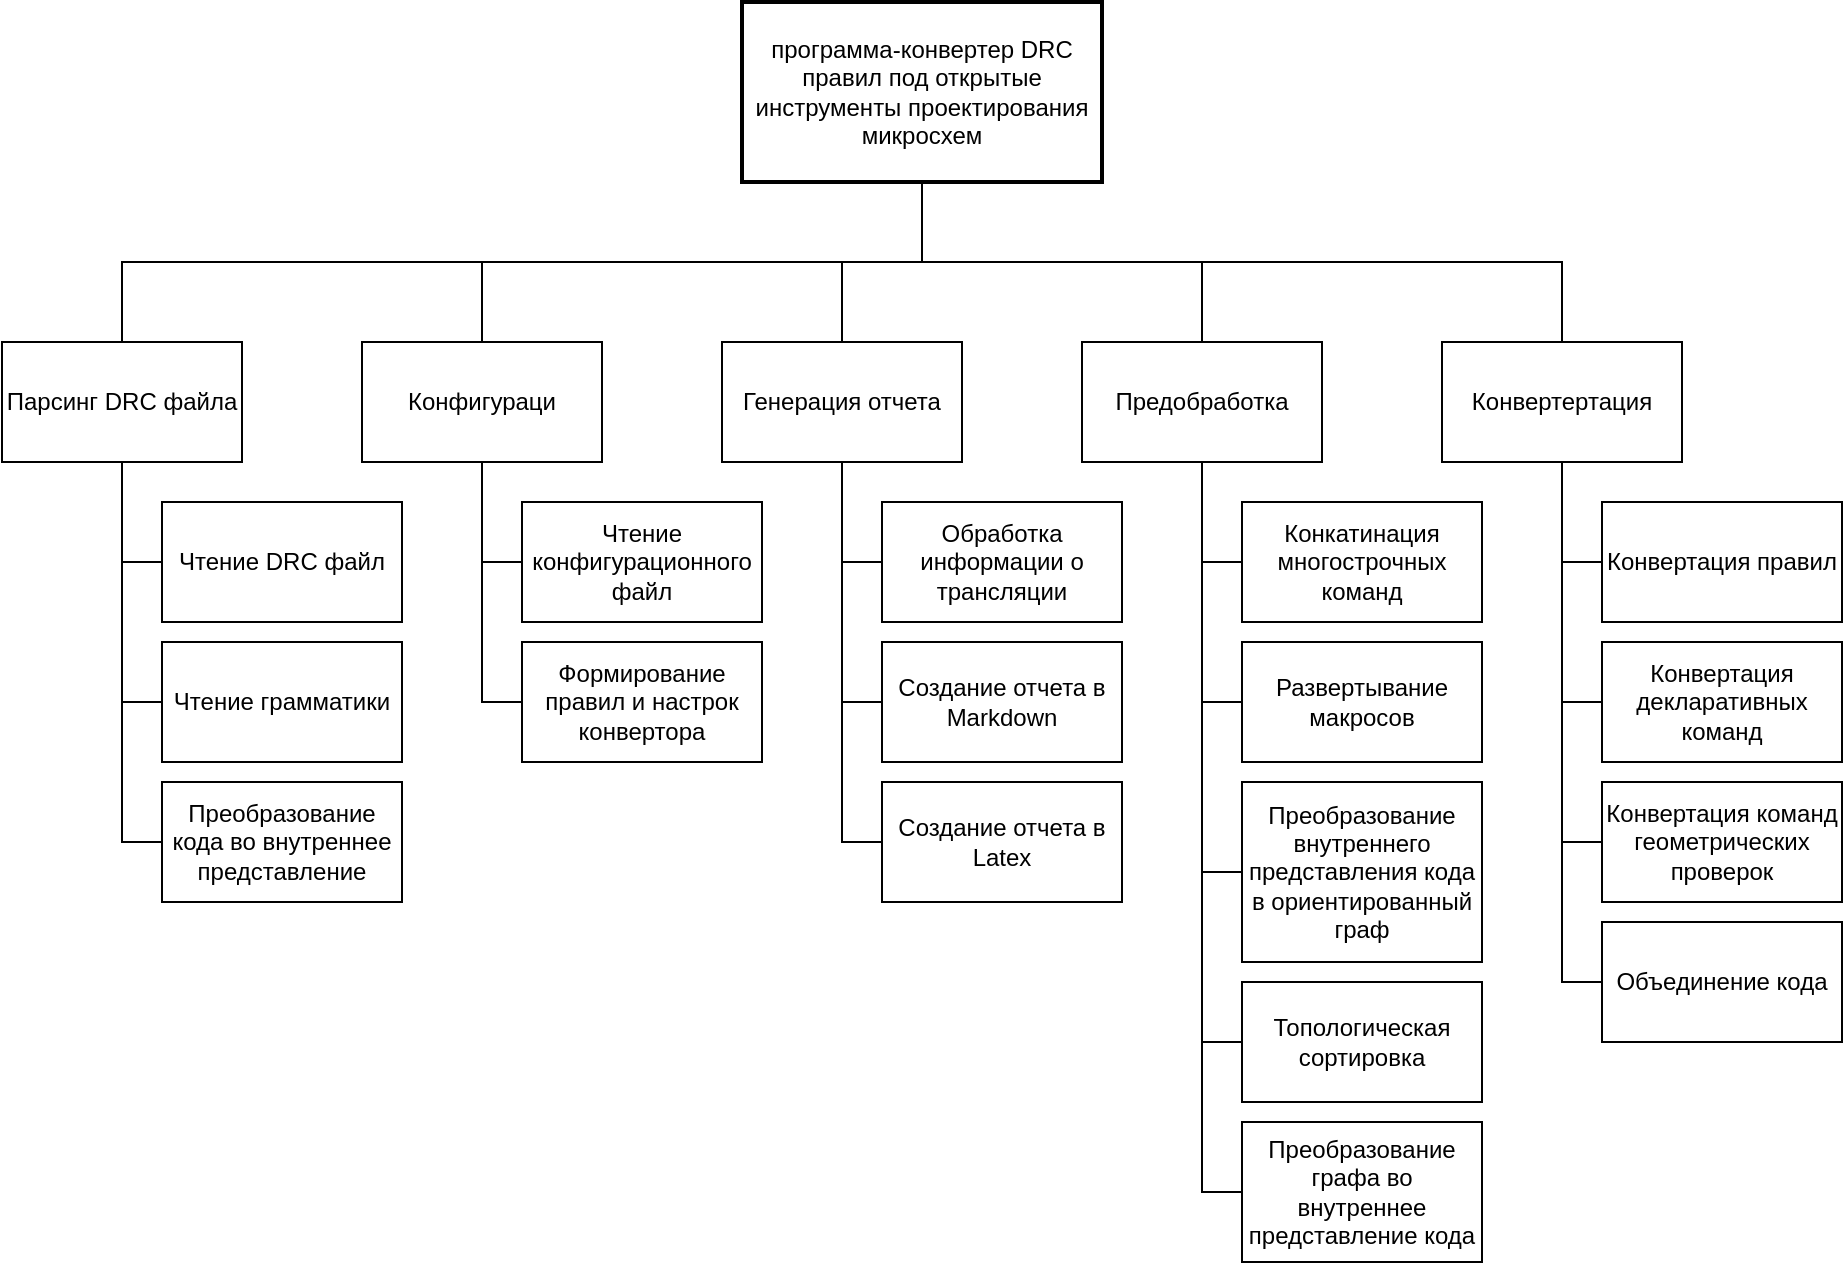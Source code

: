 <mxfile version="24.7.16">
  <diagram name="Page-1" id="e0XqFPI_52V29iFqMkXk">
    <mxGraphModel dx="989" dy="554" grid="1" gridSize="10" guides="1" tooltips="1" connect="1" arrows="1" fold="1" page="1" pageScale="1" pageWidth="850" pageHeight="1100" math="0" shadow="0">
      <root>
        <mxCell id="0" />
        <mxCell id="1" parent="0" />
        <mxCell id="KlwStPwq0No8mdk8fWOJ-48" style="edgeStyle=orthogonalEdgeStyle;rounded=0;orthogonalLoop=1;jettySize=auto;html=1;entryX=0.5;entryY=0;entryDx=0;entryDy=0;endArrow=none;endFill=0;" edge="1" parent="1" source="2" target="KlwStPwq0No8mdk8fWOJ-43">
          <mxGeometry relative="1" as="geometry">
            <Array as="points">
              <mxPoint x="460" y="200" />
              <mxPoint x="60" y="200" />
            </Array>
          </mxGeometry>
        </mxCell>
        <mxCell id="KlwStPwq0No8mdk8fWOJ-49" style="edgeStyle=orthogonalEdgeStyle;rounded=0;orthogonalLoop=1;jettySize=auto;html=1;endArrow=none;endFill=0;" edge="1" parent="1" source="2" target="KlwStPwq0No8mdk8fWOJ-29">
          <mxGeometry relative="1" as="geometry">
            <Array as="points">
              <mxPoint x="460" y="200" />
              <mxPoint x="240" y="200" />
            </Array>
          </mxGeometry>
        </mxCell>
        <mxCell id="KlwStPwq0No8mdk8fWOJ-50" style="edgeStyle=orthogonalEdgeStyle;rounded=0;orthogonalLoop=1;jettySize=auto;html=1;entryX=0.5;entryY=0;entryDx=0;entryDy=0;endArrow=none;endFill=0;" edge="1" parent="1" source="2" target="KlwStPwq0No8mdk8fWOJ-24">
          <mxGeometry relative="1" as="geometry" />
        </mxCell>
        <mxCell id="KlwStPwq0No8mdk8fWOJ-51" style="edgeStyle=orthogonalEdgeStyle;rounded=0;orthogonalLoop=1;jettySize=auto;html=1;endArrow=none;endFill=0;" edge="1" parent="1" source="2" target="s5qmRsjf_wKCGQcigVqG-5">
          <mxGeometry relative="1" as="geometry" />
        </mxCell>
        <mxCell id="KlwStPwq0No8mdk8fWOJ-52" style="edgeStyle=orthogonalEdgeStyle;rounded=0;orthogonalLoop=1;jettySize=auto;html=1;endArrow=none;endFill=0;" edge="1" parent="1" source="2" target="s5qmRsjf_wKCGQcigVqG-4">
          <mxGeometry relative="1" as="geometry">
            <Array as="points">
              <mxPoint x="460" y="200" />
              <mxPoint x="780" y="200" />
            </Array>
          </mxGeometry>
        </mxCell>
        <mxCell id="2" value="программа-конвертер DRC правил под открытые инструменты проектирования микросхем" style="whiteSpace=wrap;strokeWidth=2;" parent="1" vertex="1">
          <mxGeometry x="370" y="70" width="180" height="90" as="geometry" />
        </mxCell>
        <mxCell id="KlwStPwq0No8mdk8fWOJ-19" style="edgeStyle=orthogonalEdgeStyle;rounded=0;orthogonalLoop=1;jettySize=auto;html=1;entryX=0;entryY=0.5;entryDx=0;entryDy=0;endArrow=none;endFill=0;" edge="1" parent="1" source="s5qmRsjf_wKCGQcigVqG-4" target="KlwStPwq0No8mdk8fWOJ-16">
          <mxGeometry relative="1" as="geometry" />
        </mxCell>
        <mxCell id="KlwStPwq0No8mdk8fWOJ-20" style="edgeStyle=orthogonalEdgeStyle;rounded=0;orthogonalLoop=1;jettySize=auto;html=1;entryX=0;entryY=0.5;entryDx=0;entryDy=0;endArrow=none;endFill=0;" edge="1" parent="1" source="s5qmRsjf_wKCGQcigVqG-4" target="KlwStPwq0No8mdk8fWOJ-14">
          <mxGeometry relative="1" as="geometry" />
        </mxCell>
        <mxCell id="KlwStPwq0No8mdk8fWOJ-21" style="edgeStyle=orthogonalEdgeStyle;rounded=0;orthogonalLoop=1;jettySize=auto;html=1;entryX=0;entryY=0.5;entryDx=0;entryDy=0;endArrow=none;endFill=0;" edge="1" parent="1" source="s5qmRsjf_wKCGQcigVqG-4" target="KlwStPwq0No8mdk8fWOJ-15">
          <mxGeometry relative="1" as="geometry" />
        </mxCell>
        <mxCell id="KlwStPwq0No8mdk8fWOJ-22" style="edgeStyle=orthogonalEdgeStyle;rounded=0;orthogonalLoop=1;jettySize=auto;html=1;entryX=0;entryY=0.5;entryDx=0;entryDy=0;endArrow=none;endFill=0;" edge="1" parent="1" source="s5qmRsjf_wKCGQcigVqG-4" target="KlwStPwq0No8mdk8fWOJ-17">
          <mxGeometry relative="1" as="geometry" />
        </mxCell>
        <mxCell id="s5qmRsjf_wKCGQcigVqG-4" value="Конвертертация" style="rounded=0;whiteSpace=wrap;html=1;" parent="1" vertex="1">
          <mxGeometry x="720" y="240" width="120" height="60" as="geometry" />
        </mxCell>
        <mxCell id="KlwStPwq0No8mdk8fWOJ-9" value="" style="edgeStyle=orthogonalEdgeStyle;rounded=0;orthogonalLoop=1;jettySize=auto;html=1;entryX=0;entryY=0.5;entryDx=0;entryDy=0;endArrow=none;endFill=0;" edge="1" parent="1" source="s5qmRsjf_wKCGQcigVqG-5" target="KlwStPwq0No8mdk8fWOJ-4">
          <mxGeometry relative="1" as="geometry" />
        </mxCell>
        <mxCell id="KlwStPwq0No8mdk8fWOJ-10" style="edgeStyle=orthogonalEdgeStyle;rounded=0;orthogonalLoop=1;jettySize=auto;html=1;entryX=0;entryY=0.5;entryDx=0;entryDy=0;endArrow=none;endFill=0;" edge="1" parent="1" source="s5qmRsjf_wKCGQcigVqG-5" target="KlwStPwq0No8mdk8fWOJ-5">
          <mxGeometry relative="1" as="geometry" />
        </mxCell>
        <mxCell id="KlwStPwq0No8mdk8fWOJ-11" style="edgeStyle=orthogonalEdgeStyle;rounded=0;orthogonalLoop=1;jettySize=auto;html=1;entryX=0;entryY=0.5;entryDx=0;entryDy=0;endArrow=none;endFill=0;" edge="1" parent="1" source="s5qmRsjf_wKCGQcigVqG-5" target="KlwStPwq0No8mdk8fWOJ-6">
          <mxGeometry relative="1" as="geometry" />
        </mxCell>
        <mxCell id="KlwStPwq0No8mdk8fWOJ-12" style="edgeStyle=orthogonalEdgeStyle;rounded=0;orthogonalLoop=1;jettySize=auto;html=1;entryX=0;entryY=0.5;entryDx=0;entryDy=0;endArrow=none;endFill=0;" edge="1" parent="1" source="s5qmRsjf_wKCGQcigVqG-5" target="KlwStPwq0No8mdk8fWOJ-7">
          <mxGeometry relative="1" as="geometry" />
        </mxCell>
        <mxCell id="KlwStPwq0No8mdk8fWOJ-13" style="edgeStyle=orthogonalEdgeStyle;rounded=0;orthogonalLoop=1;jettySize=auto;html=1;entryX=0;entryY=0.5;entryDx=0;entryDy=0;endArrow=none;endFill=0;" edge="1" parent="1" source="s5qmRsjf_wKCGQcigVqG-5" target="KlwStPwq0No8mdk8fWOJ-8">
          <mxGeometry relative="1" as="geometry" />
        </mxCell>
        <mxCell id="s5qmRsjf_wKCGQcigVqG-5" value="Предобработка" style="rounded=0;whiteSpace=wrap;html=1;" parent="1" vertex="1">
          <mxGeometry x="540" y="240" width="120" height="60" as="geometry" />
        </mxCell>
        <mxCell id="KlwStPwq0No8mdk8fWOJ-4" value="Конкатинация многострочных команд" style="rounded=0;whiteSpace=wrap;html=1;" vertex="1" parent="1">
          <mxGeometry x="620" y="320" width="120" height="60" as="geometry" />
        </mxCell>
        <mxCell id="KlwStPwq0No8mdk8fWOJ-5" value="Развертывание макросов" style="rounded=0;whiteSpace=wrap;html=1;" vertex="1" parent="1">
          <mxGeometry x="620" y="390" width="120" height="60" as="geometry" />
        </mxCell>
        <mxCell id="KlwStPwq0No8mdk8fWOJ-6" value="Преобразование внутреннего представления кода в ориентированный граф" style="rounded=0;whiteSpace=wrap;html=1;" vertex="1" parent="1">
          <mxGeometry x="620" y="460" width="120" height="90" as="geometry" />
        </mxCell>
        <mxCell id="KlwStPwq0No8mdk8fWOJ-7" value="Топологическая сортировка" style="rounded=0;whiteSpace=wrap;html=1;" vertex="1" parent="1">
          <mxGeometry x="620" y="560" width="120" height="60" as="geometry" />
        </mxCell>
        <mxCell id="KlwStPwq0No8mdk8fWOJ-8" value="Преобразование графа во внутреннее представление кода" style="rounded=0;whiteSpace=wrap;html=1;" vertex="1" parent="1">
          <mxGeometry x="620" y="630" width="120" height="70" as="geometry" />
        </mxCell>
        <mxCell id="KlwStPwq0No8mdk8fWOJ-14" value="Конвертация декларативных команд" style="rounded=0;whiteSpace=wrap;html=1;" vertex="1" parent="1">
          <mxGeometry x="800" y="390" width="120" height="60" as="geometry" />
        </mxCell>
        <mxCell id="KlwStPwq0No8mdk8fWOJ-15" value="Конвертация команд геометрических проверок" style="rounded=0;whiteSpace=wrap;html=1;" vertex="1" parent="1">
          <mxGeometry x="800" y="460" width="120" height="60" as="geometry" />
        </mxCell>
        <mxCell id="KlwStPwq0No8mdk8fWOJ-16" value="Конвертация правил" style="rounded=0;whiteSpace=wrap;html=1;" vertex="1" parent="1">
          <mxGeometry x="800" y="320" width="120" height="60" as="geometry" />
        </mxCell>
        <mxCell id="KlwStPwq0No8mdk8fWOJ-17" value="Объединение кода" style="rounded=0;whiteSpace=wrap;html=1;" vertex="1" parent="1">
          <mxGeometry x="800" y="530" width="120" height="60" as="geometry" />
        </mxCell>
        <mxCell id="KlwStPwq0No8mdk8fWOJ-27" style="edgeStyle=orthogonalEdgeStyle;rounded=0;orthogonalLoop=1;jettySize=auto;html=1;entryX=0;entryY=0.5;entryDx=0;entryDy=0;endArrow=none;endFill=0;" edge="1" parent="1" source="KlwStPwq0No8mdk8fWOJ-24" target="KlwStPwq0No8mdk8fWOJ-25">
          <mxGeometry relative="1" as="geometry" />
        </mxCell>
        <mxCell id="KlwStPwq0No8mdk8fWOJ-28" style="edgeStyle=orthogonalEdgeStyle;rounded=0;orthogonalLoop=1;jettySize=auto;html=1;entryX=0;entryY=0.5;entryDx=0;entryDy=0;endArrow=none;endFill=0;" edge="1" parent="1" source="KlwStPwq0No8mdk8fWOJ-24" target="KlwStPwq0No8mdk8fWOJ-26">
          <mxGeometry relative="1" as="geometry" />
        </mxCell>
        <mxCell id="KlwStPwq0No8mdk8fWOJ-38" style="edgeStyle=orthogonalEdgeStyle;rounded=0;orthogonalLoop=1;jettySize=auto;html=1;entryX=0;entryY=0.5;entryDx=0;entryDy=0;endArrow=none;endFill=0;" edge="1" parent="1" source="KlwStPwq0No8mdk8fWOJ-24" target="KlwStPwq0No8mdk8fWOJ-37">
          <mxGeometry relative="1" as="geometry" />
        </mxCell>
        <mxCell id="KlwStPwq0No8mdk8fWOJ-24" value="Генерация отчета" style="rounded=0;whiteSpace=wrap;html=1;" vertex="1" parent="1">
          <mxGeometry x="360" y="240" width="120" height="60" as="geometry" />
        </mxCell>
        <mxCell id="KlwStPwq0No8mdk8fWOJ-25" value="Обработка информации о трансляции" style="rounded=0;whiteSpace=wrap;html=1;" vertex="1" parent="1">
          <mxGeometry x="440" y="320" width="120" height="60" as="geometry" />
        </mxCell>
        <mxCell id="KlwStPwq0No8mdk8fWOJ-26" value="Создание отчета в Markdown" style="rounded=0;whiteSpace=wrap;html=1;" vertex="1" parent="1">
          <mxGeometry x="440" y="390" width="120" height="60" as="geometry" />
        </mxCell>
        <mxCell id="KlwStPwq0No8mdk8fWOJ-39" style="edgeStyle=orthogonalEdgeStyle;rounded=0;orthogonalLoop=1;jettySize=auto;html=1;entryX=0;entryY=0.5;entryDx=0;entryDy=0;endArrow=none;endFill=0;" edge="1" parent="1" source="KlwStPwq0No8mdk8fWOJ-29" target="KlwStPwq0No8mdk8fWOJ-30">
          <mxGeometry relative="1" as="geometry" />
        </mxCell>
        <mxCell id="KlwStPwq0No8mdk8fWOJ-40" style="edgeStyle=orthogonalEdgeStyle;rounded=0;orthogonalLoop=1;jettySize=auto;html=1;entryX=0;entryY=0.5;entryDx=0;entryDy=0;endArrow=none;endFill=0;" edge="1" parent="1" source="KlwStPwq0No8mdk8fWOJ-29" target="KlwStPwq0No8mdk8fWOJ-31">
          <mxGeometry relative="1" as="geometry" />
        </mxCell>
        <mxCell id="KlwStPwq0No8mdk8fWOJ-29" value="Конфигураци" style="rounded=0;whiteSpace=wrap;html=1;" vertex="1" parent="1">
          <mxGeometry x="180" y="240" width="120" height="60" as="geometry" />
        </mxCell>
        <mxCell id="KlwStPwq0No8mdk8fWOJ-30" value="Чтение конфигурационного файл" style="rounded=0;whiteSpace=wrap;html=1;" vertex="1" parent="1">
          <mxGeometry x="260" y="320" width="120" height="60" as="geometry" />
        </mxCell>
        <mxCell id="KlwStPwq0No8mdk8fWOJ-31" value="Формирование правил и настрок конвертора" style="rounded=0;whiteSpace=wrap;html=1;" vertex="1" parent="1">
          <mxGeometry x="260" y="390" width="120" height="60" as="geometry" />
        </mxCell>
        <mxCell id="KlwStPwq0No8mdk8fWOJ-37" value="Создание отчета в Latex" style="rounded=0;whiteSpace=wrap;html=1;" vertex="1" parent="1">
          <mxGeometry x="440" y="460" width="120" height="60" as="geometry" />
        </mxCell>
        <mxCell id="KlwStPwq0No8mdk8fWOJ-41" style="edgeStyle=orthogonalEdgeStyle;rounded=0;orthogonalLoop=1;jettySize=auto;html=1;entryX=0;entryY=0.5;entryDx=0;entryDy=0;endArrow=none;endFill=0;" edge="1" parent="1" source="KlwStPwq0No8mdk8fWOJ-43" target="KlwStPwq0No8mdk8fWOJ-44">
          <mxGeometry relative="1" as="geometry" />
        </mxCell>
        <mxCell id="KlwStPwq0No8mdk8fWOJ-42" style="edgeStyle=orthogonalEdgeStyle;rounded=0;orthogonalLoop=1;jettySize=auto;html=1;entryX=0;entryY=0.5;entryDx=0;entryDy=0;endArrow=none;endFill=0;" edge="1" parent="1" source="KlwStPwq0No8mdk8fWOJ-43" target="KlwStPwq0No8mdk8fWOJ-45">
          <mxGeometry relative="1" as="geometry" />
        </mxCell>
        <mxCell id="KlwStPwq0No8mdk8fWOJ-47" style="edgeStyle=orthogonalEdgeStyle;rounded=0;orthogonalLoop=1;jettySize=auto;html=1;entryX=0;entryY=0.5;entryDx=0;entryDy=0;endArrow=none;endFill=0;" edge="1" parent="1" source="KlwStPwq0No8mdk8fWOJ-43" target="KlwStPwq0No8mdk8fWOJ-46">
          <mxGeometry relative="1" as="geometry" />
        </mxCell>
        <mxCell id="KlwStPwq0No8mdk8fWOJ-43" value="Парсинг DRC файла" style="rounded=0;whiteSpace=wrap;html=1;" vertex="1" parent="1">
          <mxGeometry y="240" width="120" height="60" as="geometry" />
        </mxCell>
        <mxCell id="KlwStPwq0No8mdk8fWOJ-44" value="Чтение DRC файл" style="rounded=0;whiteSpace=wrap;html=1;" vertex="1" parent="1">
          <mxGeometry x="80" y="320" width="120" height="60" as="geometry" />
        </mxCell>
        <mxCell id="KlwStPwq0No8mdk8fWOJ-45" value="Чтение грамматики" style="rounded=0;whiteSpace=wrap;html=1;" vertex="1" parent="1">
          <mxGeometry x="80" y="390" width="120" height="60" as="geometry" />
        </mxCell>
        <mxCell id="KlwStPwq0No8mdk8fWOJ-46" value="Преобразование кода во внутреннее представление" style="rounded=0;whiteSpace=wrap;html=1;" vertex="1" parent="1">
          <mxGeometry x="80" y="460" width="120" height="60" as="geometry" />
        </mxCell>
      </root>
    </mxGraphModel>
  </diagram>
</mxfile>
